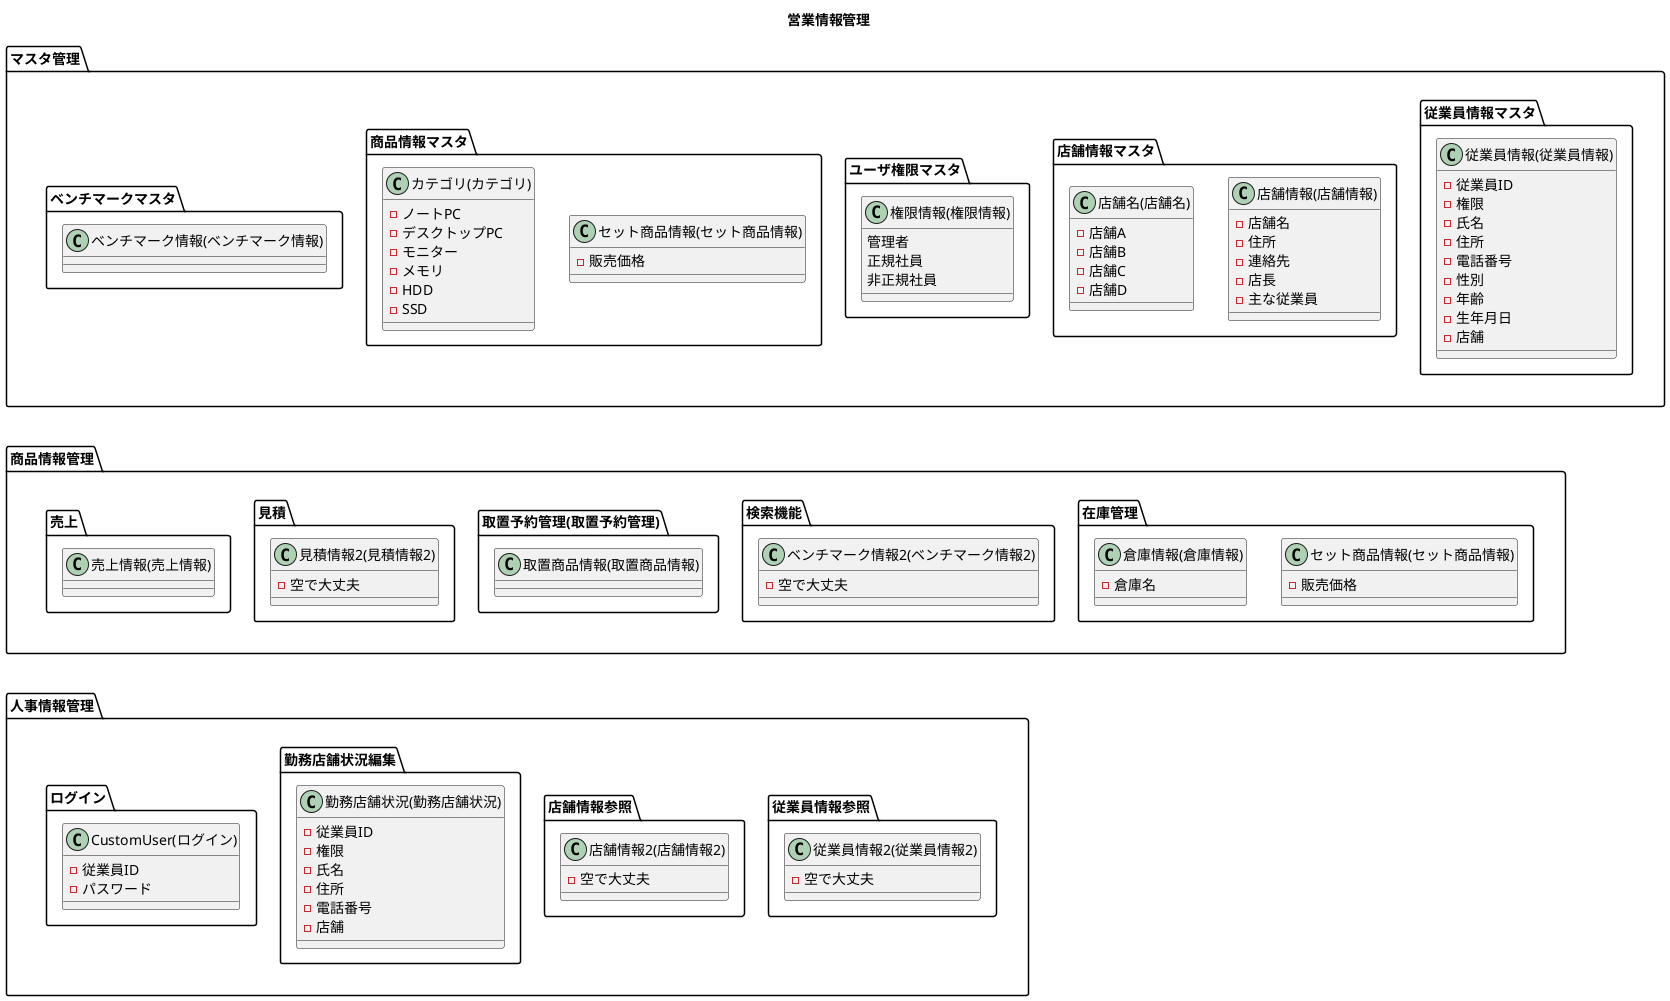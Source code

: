 @startuml クラス図
' left to right direction

title 営業情報管理


package "マスタ管理" as mastermana {
    package 従業員情報マスタ{
        ' 従業員情報
        ' モデル
        class 従業員情報(従業員情報){
            -従業員ID
            -権限
            -氏名
            -住所
            -電話番号
            -性別
            -年齢
            -生年月日
            -店舗
        }
    }
    package "店舗情報マスタ"{
        ' 店舗情報
        ' モデル
        class 店舗情報(店舗情報){
            -店舗名
            -住所
            -連絡先
            -店長
            -主な従業員
        }
        class 店舗名(店舗名){
            -店舗A
            -店舗B
            -店舗C
            -店舗D
        }
    }
    package ユーザ権限マスタ{
        'ユーザ権限'
        ' モデル
        class 権限情報(権限情報){
            管理者
            正規社員
            非正規社員
        }
    }
    package 商品情報マスタ{
        ' 商品情報管理
        ' モデル
        class セット商品情報(セット商品情報){
            -販売価格
            ' 保留中
        }
        class カテゴリ(カテゴリ){
            -ノートPC
            -デスクトップPC
            -モニター
            -メモリ
            -HDD
            -SSD
        }
        ' コントローラ
        ' class セット商品情報一覧(商品情報一覧){}
        ' class 新規登録(新規登録)){}
        ' class 詳細(詳細){}
        ' class 編集(編集){}
    }
    package ベンチマークマスタ{
        ' ベンチマークマスタ
        ' モデル
        class ベンチマーク情報(ベンチマーク情報){
            ' 保留中
        }
    }
    ' package 売上情報マスタ{
        ' 売上情報
        ' モデル
        
}


package "商品情報管理" as itemmana {
    package 在庫管理{
        ' 商品情報管理
        ' モデル
        class セット商品情報(セット商品情報){
            -販売価格
            ' 保留中
        }
        class 倉庫情報(倉庫情報){
        -倉庫名
        ' +移動指示()
        }
    }
    package 検索機能{
        ' ベンチマークマスタ
        ' モデル
        class ベンチマーク情報2(ベンチマーク情報2){
            ' 保留中
            -空で大丈夫
        }
    }
    package 取置予約管理(取置予約管理){
        ' 取置商品情報
        ' モデル
        class 取置商品情報(取置商品情報){}
    }
    package 見積{
        class 見積情報2(見積情報2){
            -空で大丈夫
        }
    }
    package 売上{
        ' 売上情報
        ' モデル
        class 売上情報(売上情報){}
    }
    
    
}


package "人事情報管理" as huremana {
    package 従業員情報参照{
        class 従業員情報2(従業員情報2){
            -空で大丈夫
        }
    }
    package 店舗情報参照{
        class 店舗情報2(店舗情報2){
            -空で大丈夫
        }
    }
    package 勤務店舗状況編集{
        class 勤務店舗状況(勤務店舗状況){
            -従業員ID
            -権限
            -氏名
            -住所
            -電話番号
            -店舗
        }
    }
    package ログイン{
        ' ログイン'
        ' モデル
        ' class "django-allauth(ログイン)" as da{
        '     -従業員ID
        '     -パスワード
        '     ' +ログイン()
        ' }
        class CustomUser(ログイン){
            -従業員ID
            -パスワード
        }
    }
}
' class Meta{
'     -保留
' }

mastermana -[hidden]down- itemmana
itemmana -[hidden]down- huremana
' itemmana -[hidden]- huremana
' mastermana -[hidden]down- itemmana
' mastermana -[hidden]down- huremana

' 要素の書き出しから


' CustomUser +-- Meta
@enduml
